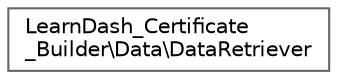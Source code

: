 digraph "Graphical Class Hierarchy"
{
 // LATEX_PDF_SIZE
  bgcolor="transparent";
  edge [fontname=Helvetica,fontsize=10,labelfontname=Helvetica,labelfontsize=10];
  node [fontname=Helvetica,fontsize=10,shape=box,height=0.2,width=0.4];
  rankdir="LR";
  Node0 [id="Node000000",label="LearnDash_Certificate\l_Builder\\Data\\DataRetriever",height=0.2,width=0.4,color="grey40", fillcolor="white", style="filled",URL="$classLearnDash__Certificate__Builder_1_1Data_1_1DataRetriever.html",tooltip=" "];
}

